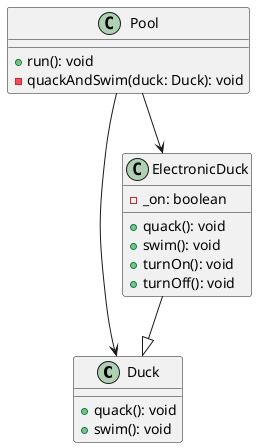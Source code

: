 @startuml exerciseRefactored

class Duck {
    +quack(): void
    +swim(): void
}

class Pool {
    +run(): void
    -quackAndSwim(duck: Duck): void
}

class ElectronicDuck {
    -_on: boolean
    +quack(): void
    +swim(): void
    +turnOn(): void
    +turnOff(): void
}

ElectronicDuck --|> Duck

Pool --> Duck
Pool --> ElectronicDuck

@enduml
